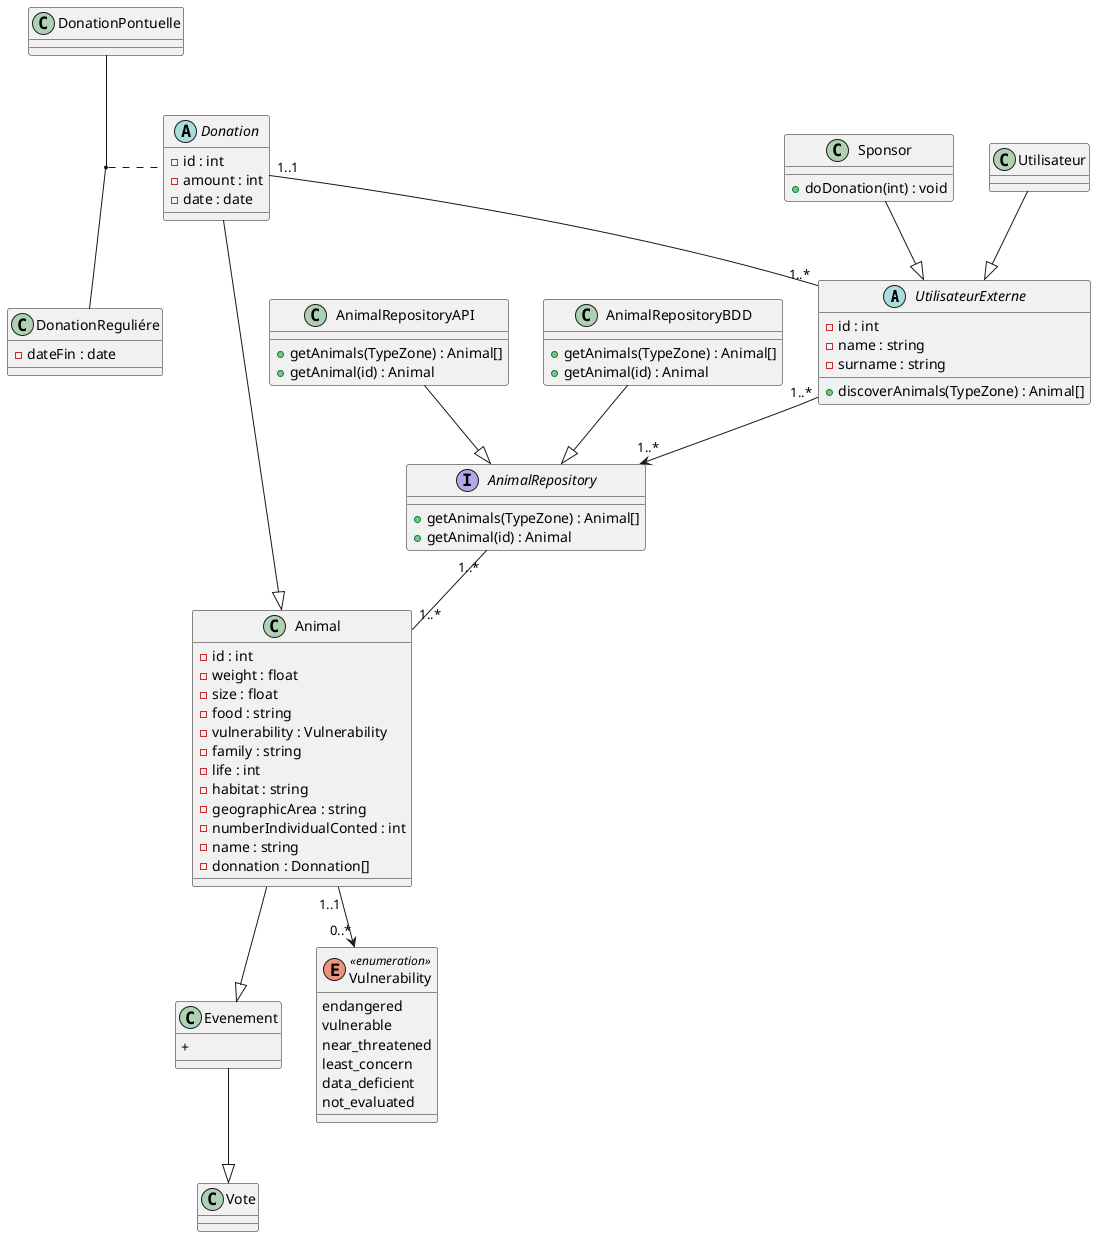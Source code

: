 @startuml
abstract UtilisateurExterne{
  - id : int
  - name : string
  - surname : string
  + discoverAnimals(TypeZone) : Animal[]
}

class Sponsor{
  + doDonation(int) : void
}

class Utilisateur{

}
Sponsor --|> UtilisateurExterne
Utilisateur --|> UtilisateurExterne

abstract Donation{
  - id : int
  - amount : int
  - date : date
}

class DonationReguliére{
  - dateFin : date
}

class DonationPontuelle{
}
(DonationPontuelle, DonationReguliére) . Donation

class Evenement{
  + 
}
class Vote{
  
}

Donation --|> Animal
Animal --|> Evenement
Evenement --|> Vote

Donation "1..1" -- "1..*" UtilisateurExterne

AnimalRepositoryAPI --|> AnimalRepository
AnimalRepositoryBDD --|> AnimalRepository

AnimalRepository "1..*" -- "1..*" Animal

class Animal{
    - id : int
    - weight : float
    - size : float
    - food : string
    - vulnerability : Vulnerability
    - family : string
    - life : int
    - habitat : string
    - geographicArea : string
    - numberIndividualConted : int
    - name : string
    - donnation : Donnation[]
}

Animal "1..1" --> "0..*" Vulnerability

enum Vulnerability <<enumeration>> {
  endangered
  vulnerable
  near_threatened
  least_concern
  data_deficient
  not_evaluated
}

UtilisateurExterne "1..*" --> "1..*" AnimalRepository

interface AnimalRepository{
  + getAnimals(TypeZone) : Animal[]
  + getAnimal(id) : Animal

}

class AnimalRepositoryBDD{
  + getAnimals(TypeZone) : Animal[]
  + getAnimal(id) : Animal
}

class AnimalRepositoryAPI{
  + getAnimals(TypeZone) : Animal[]
  + getAnimal(id) : Animal
}





@enduml
